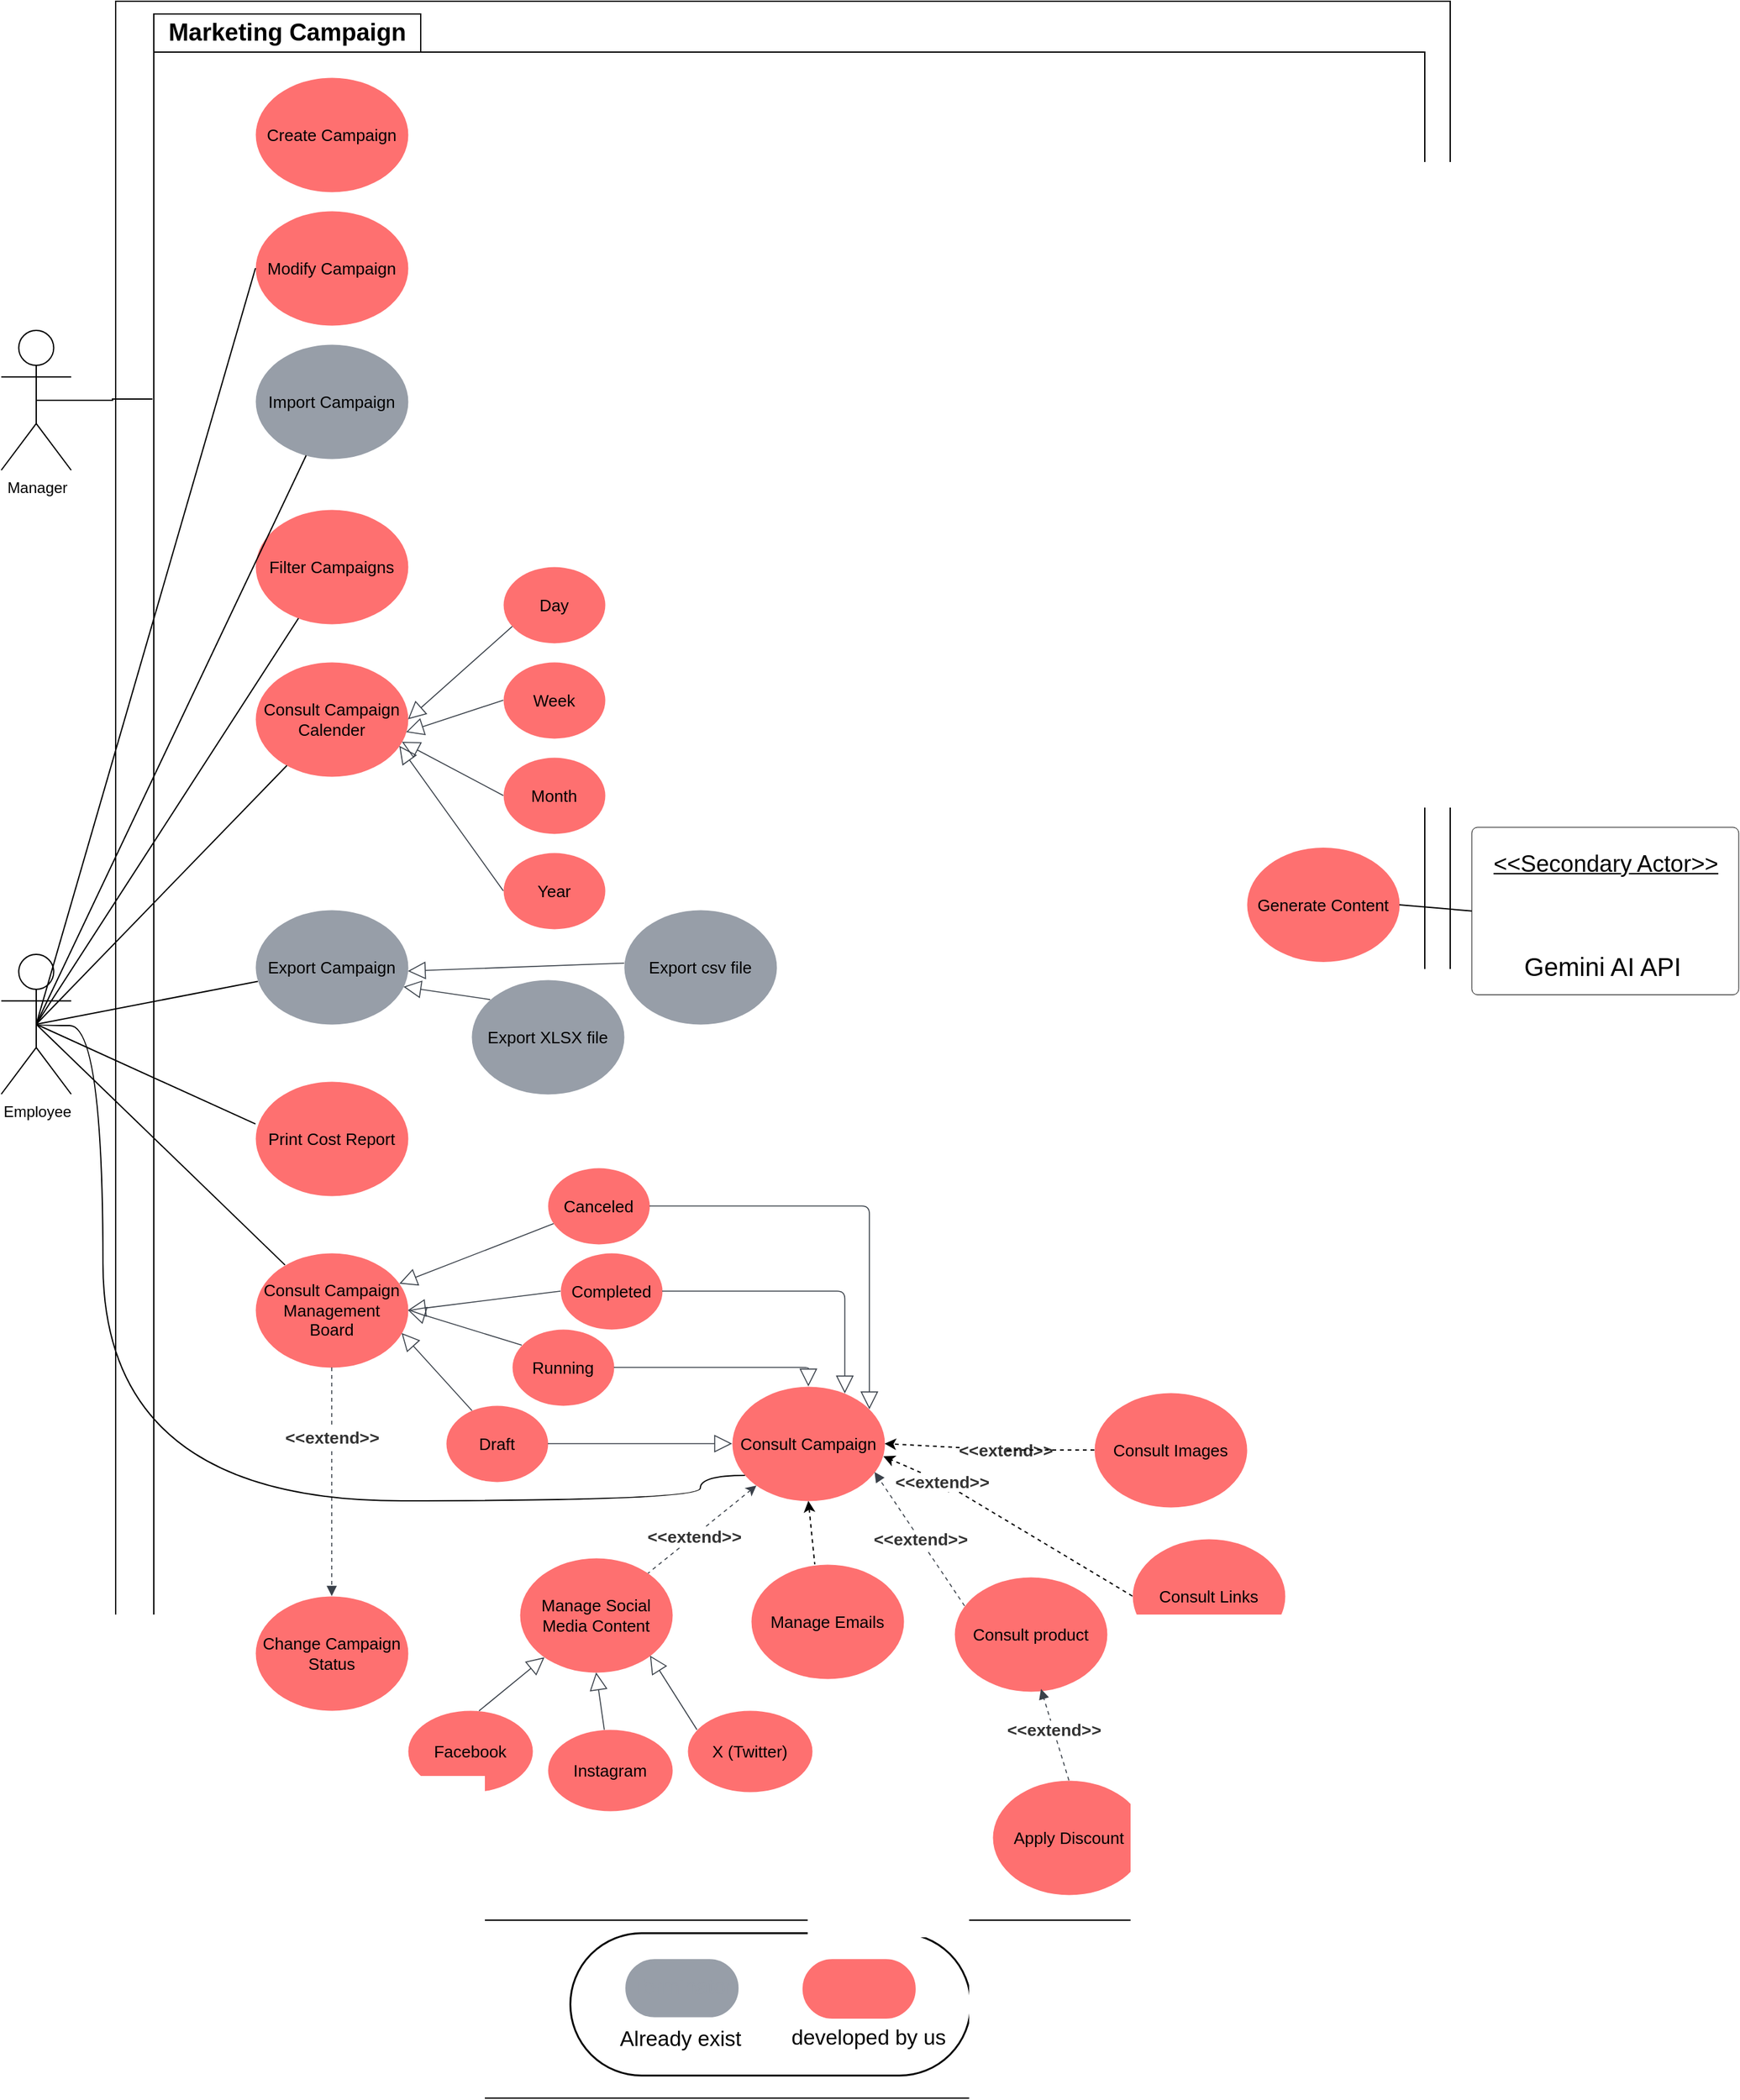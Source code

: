 <mxfile version="27.1.1">
  <diagram name="Page-1" id="mQ9aOLF9NYHXH7sUPv6H">
    <mxGraphModel dx="3432" dy="1318" grid="1" gridSize="10" guides="1" tooltips="1" connect="1" arrows="1" fold="1" page="1" pageScale="1" pageWidth="827" pageHeight="1169" math="0" shadow="0">
      <root>
        <mxCell id="0" />
        <mxCell id="1" parent="0" />
        <mxCell id="_5_J5Y2If2ce0FDsi1l5-146" value="" style="rounded=0;whiteSpace=wrap;html=1;" parent="1" vertex="1">
          <mxGeometry x="-420" y="110" width="1050" height="1650" as="geometry" />
        </mxCell>
        <mxCell id="_5_J5Y2If2ce0FDsi1l5-74" value="Marketing Campaign" style="shape=folder;fontStyle=1;tabWidth=210;tabHeight=30;tabPosition=left;html=1;boundedLbl=1;labelInHeader=1;container=0;collapsible=0;whiteSpace=wrap;fontSize=19;" parent="1" vertex="1">
          <mxGeometry x="-390" y="120" width="1000" height="1500" as="geometry" />
        </mxCell>
        <mxCell id="_5_J5Y2If2ce0FDsi1l5-20" value="Create Campaign" style="html=1;overflow=block;blockSpacing=1;whiteSpace=wrap;ellipse;fontSize=13;spacing=3.8;strokeOpacity=0;fillOpacity=100;rounded=1;absoluteArcSize=1;arcSize=9;fillColor=#fe7070;strokeWidth=1.5;lucidId=~xIeha3OeAVz;" parent="1" vertex="1">
          <mxGeometry x="-310" y="170" width="120" height="90" as="geometry" />
        </mxCell>
        <mxCell id="_5_J5Y2If2ce0FDsi1l5-21" value="Modify Campaign" style="html=1;overflow=block;blockSpacing=1;whiteSpace=wrap;ellipse;fontSize=13;spacing=3.8;strokeOpacity=0;fillOpacity=100;rounded=1;absoluteArcSize=1;arcSize=9;fillColor=#fe7070;strokeWidth=1.5;lucidId=1yIeQ48BPR4-;" parent="1" vertex="1">
          <mxGeometry x="-310" y="275" width="120" height="90" as="geometry" />
        </mxCell>
        <mxCell id="_5_J5Y2If2ce0FDsi1l5-22" value="Import Campaign" style="html=1;overflow=block;blockSpacing=1;whiteSpace=wrap;ellipse;fontSize=13;spacing=3.8;strokeOpacity=0;fillOpacity=100;rounded=1;absoluteArcSize=1;arcSize=9;fillColor=#979ea8;strokeWidth=1.5;lucidId=~yIeRCyaMfPm;" parent="1" vertex="1">
          <mxGeometry x="-310" y="380" width="120" height="90" as="geometry" />
        </mxCell>
        <mxCell id="_5_J5Y2If2ce0FDsi1l5-23" value="Filter Campaigns" style="html=1;overflow=block;blockSpacing=1;whiteSpace=wrap;ellipse;fontSize=13;spacing=3.8;strokeOpacity=0;fillOpacity=100;rounded=1;absoluteArcSize=1;arcSize=9;fillColor=#fe7070;strokeWidth=1.5;lucidId=bEIe1xgmMfHM;" parent="1" vertex="1">
          <mxGeometry x="-310" y="510" width="120" height="90" as="geometry" />
        </mxCell>
        <mxCell id="_5_J5Y2If2ce0FDsi1l5-24" value="Consult Campaign Calender" style="html=1;overflow=block;blockSpacing=1;whiteSpace=wrap;ellipse;fontSize=13;spacing=3.8;strokeOpacity=0;fillOpacity=100;rounded=1;absoluteArcSize=1;arcSize=9;fillColor=#fe7070;strokeWidth=1.5;lucidId=URIeayqkK2Ya;" parent="1" vertex="1">
          <mxGeometry x="-310" y="630" width="120" height="90" as="geometry" />
        </mxCell>
        <mxCell id="_5_J5Y2If2ce0FDsi1l5-25" value="Day" style="html=1;overflow=block;blockSpacing=1;whiteSpace=wrap;ellipse;fontSize=13;spacing=3.8;strokeOpacity=0;fillOpacity=100;rounded=1;absoluteArcSize=1;arcSize=9;fillColor=#fe7070;strokeWidth=1.5;lucidId=hSIeGXaizuwG;" parent="1" vertex="1">
          <mxGeometry x="-115" y="555" width="80" height="60" as="geometry" />
        </mxCell>
        <mxCell id="_5_J5Y2If2ce0FDsi1l5-26" value="" style="html=1;jettySize=18;whiteSpace=wrap;fontSize=13;strokeColor=#3a414a;strokeOpacity=100;strokeWidth=0.8;rounded=0;startArrow=none;endArrow=block;endFill=0;endSize=12;exitX=0.088;exitY=0.783;exitPerimeter=0;entryX=1;entryY=0.5;entryPerimeter=0;lucidId=pUIeytUv-r64;" parent="1" source="_5_J5Y2If2ce0FDsi1l5-25" target="_5_J5Y2If2ce0FDsi1l5-24" edge="1">
          <mxGeometry width="100" height="100" relative="1" as="geometry">
            <Array as="points" />
          </mxGeometry>
        </mxCell>
        <mxCell id="_5_J5Y2If2ce0FDsi1l5-27" value="" style="html=1;jettySize=18;whiteSpace=wrap;fontSize=13;strokeColor=#3a414a;strokeOpacity=100;strokeWidth=0.8;rounded=0;startArrow=none;endArrow=block;endFill=0;endSize=12;exitX=0;exitY=0.5;exitPerimeter=0;entryX=0.987;entryY=0.613;entryPerimeter=0;lucidId=KUIev8AdvZol;" parent="1" source="_5_J5Y2If2ce0FDsi1l5-35" target="_5_J5Y2If2ce0FDsi1l5-24" edge="1">
          <mxGeometry width="100" height="100" relative="1" as="geometry">
            <Array as="points" />
          </mxGeometry>
        </mxCell>
        <mxCell id="_5_J5Y2If2ce0FDsi1l5-28" value="" style="html=1;jettySize=18;whiteSpace=wrap;fontSize=13;strokeColor=#3a414a;strokeOpacity=100;strokeWidth=0.8;rounded=0;startArrow=none;endArrow=block;endFill=0;endSize=12;exitX=0;exitY=0.5;exitPerimeter=0;entryX=0.943;entryY=0.732;entryPerimeter=0;lucidId=~UIeBte6dq6A;" parent="1" source="_5_J5Y2If2ce0FDsi1l5-37" target="_5_J5Y2If2ce0FDsi1l5-24" edge="1">
          <mxGeometry width="100" height="100" relative="1" as="geometry">
            <Array as="points" />
          </mxGeometry>
        </mxCell>
        <mxCell id="_5_J5Y2If2ce0FDsi1l5-29" value="Export Campaign" style="html=1;overflow=block;blockSpacing=1;whiteSpace=wrap;ellipse;fontSize=13;spacing=3.8;strokeOpacity=0;fillOpacity=100;rounded=1;absoluteArcSize=1;arcSize=9;fillColor=#979ea8;strokeWidth=1.5;lucidId=1VIeGqV82j3G;" parent="1" vertex="1">
          <mxGeometry x="-310" y="825" width="120" height="90" as="geometry" />
        </mxCell>
        <mxCell id="_5_J5Y2If2ce0FDsi1l5-32" value="" style="html=1;jettySize=18;whiteSpace=wrap;fontSize=13;strokeColor=#3a414a;strokeOpacity=100;strokeWidth=0.8;rounded=0;startArrow=none;endArrow=block;endFill=0;endSize=12;exitX=0.001;exitY=0.465;exitPerimeter=0;entryX=0.999;entryY=0.535;entryPerimeter=0;lucidId=GYIe1NvaI2Ca;" parent="1" source="_5_J5Y2If2ce0FDsi1l5-30" target="_5_J5Y2If2ce0FDsi1l5-29" edge="1">
          <mxGeometry width="100" height="100" relative="1" as="geometry">
            <Array as="points" />
          </mxGeometry>
        </mxCell>
        <mxCell id="_5_J5Y2If2ce0FDsi1l5-33" value="" style="html=1;jettySize=18;whiteSpace=wrap;fontSize=13;strokeColor=#3a414a;strokeOpacity=100;strokeWidth=0.8;rounded=0;startArrow=none;endArrow=block;endFill=0;endSize=12;exitX=0.122;exitY=0.173;exitPerimeter=0;entryX=0.97;entryY=0.672;entryPerimeter=0;lucidId=KYIeURdQv7Vc;" parent="1" source="_5_J5Y2If2ce0FDsi1l5-31" target="_5_J5Y2If2ce0FDsi1l5-29" edge="1">
          <mxGeometry width="100" height="100" relative="1" as="geometry">
            <Array as="points" />
          </mxGeometry>
        </mxCell>
        <mxCell id="_5_J5Y2If2ce0FDsi1l5-34" value="Consult Campaign Management Board" style="html=1;overflow=block;blockSpacing=1;whiteSpace=wrap;ellipse;fontSize=13;spacing=3.8;strokeOpacity=0;fillOpacity=100;rounded=1;absoluteArcSize=1;arcSize=9;fillColor=#fe7070;strokeWidth=1.5;lucidId=D0IesZ.cylS6;" parent="1" vertex="1">
          <mxGeometry x="-310" y="1095" width="120" height="90" as="geometry" />
        </mxCell>
        <mxCell id="_5_J5Y2If2ce0FDsi1l5-35" value="Week" style="html=1;overflow=block;blockSpacing=1;whiteSpace=wrap;ellipse;fontSize=13;spacing=3.8;strokeOpacity=0;fillOpacity=100;rounded=1;absoluteArcSize=1;arcSize=9;fillColor=#fe7070;strokeWidth=1.5;lucidId=03Ie0xpv14W0;" parent="1" vertex="1">
          <mxGeometry x="-115" y="630" width="80" height="60" as="geometry" />
        </mxCell>
        <mxCell id="_5_J5Y2If2ce0FDsi1l5-36" value="Month" style="html=1;overflow=block;blockSpacing=1;whiteSpace=wrap;ellipse;fontSize=13;spacing=3.8;strokeOpacity=0;fillOpacity=100;rounded=1;absoluteArcSize=1;arcSize=9;fillColor=#fe7070;strokeWidth=1.5;lucidId=g4Ie2LoXiZa1;" parent="1" vertex="1">
          <mxGeometry x="-115" y="705" width="80" height="60" as="geometry" />
        </mxCell>
        <mxCell id="_5_J5Y2If2ce0FDsi1l5-37" value="Year" style="html=1;overflow=block;blockSpacing=1;whiteSpace=wrap;ellipse;fontSize=13;spacing=3.8;strokeOpacity=0;fillOpacity=100;rounded=1;absoluteArcSize=1;arcSize=9;fillColor=#fe7070;strokeWidth=1.5;lucidId=q4IekS3TNCx4;" parent="1" vertex="1">
          <mxGeometry x="-115" y="780" width="80" height="60" as="geometry" />
        </mxCell>
        <mxCell id="_5_J5Y2If2ce0FDsi1l5-38" value="" style="html=1;jettySize=18;whiteSpace=wrap;fontSize=13;strokeColor=#3a414a;strokeOpacity=100;strokeWidth=0.8;rounded=0;startArrow=none;endArrow=block;endFill=0;endSize=12;exitX=0;exitY=0.5;exitPerimeter=0;entryX=0.96;entryY=0.697;entryPerimeter=0;lucidId=C4IewfTGRhPR;" parent="1" source="_5_J5Y2If2ce0FDsi1l5-36" target="_5_J5Y2If2ce0FDsi1l5-24" edge="1">
          <mxGeometry width="100" height="100" relative="1" as="geometry">
            <Array as="points" />
          </mxGeometry>
        </mxCell>
        <mxCell id="_5_J5Y2If2ce0FDsi1l5-39" value="Completed" style="html=1;overflow=block;blockSpacing=1;whiteSpace=wrap;ellipse;fontSize=13;spacing=3.8;strokeOpacity=0;fillOpacity=100;rounded=1;absoluteArcSize=1;arcSize=9;fillColor=#fe7070;strokeWidth=1.5;lucidId=i6IeLHqmWgWb;" parent="1" vertex="1">
          <mxGeometry x="-70" y="1095" width="80" height="60" as="geometry" />
        </mxCell>
        <mxCell id="_5_J5Y2If2ce0FDsi1l5-40" value="Draft" style="html=1;overflow=block;blockSpacing=1;whiteSpace=wrap;ellipse;fontSize=13;spacing=3.8;strokeOpacity=0;fillOpacity=100;rounded=1;absoluteArcSize=1;arcSize=9;fillColor=#fe7070;strokeWidth=1.5;lucidId=k6IeYHDHbwAl;" parent="1" vertex="1">
          <mxGeometry x="-160" y="1215" width="80" height="60" as="geometry" />
        </mxCell>
        <mxCell id="_5_J5Y2If2ce0FDsi1l5-41" value="Running" style="html=1;overflow=block;blockSpacing=1;whiteSpace=wrap;ellipse;fontSize=13;spacing=3.8;strokeOpacity=0;fillOpacity=100;rounded=1;absoluteArcSize=1;arcSize=9;fillColor=#fe7070;strokeWidth=1.5;lucidId=n6IeUA2wQmh8;" parent="1" vertex="1">
          <mxGeometry x="-108" y="1155" width="80" height="60" as="geometry" />
        </mxCell>
        <mxCell id="_5_J5Y2If2ce0FDsi1l5-42" value="Canceled" style="html=1;overflow=block;blockSpacing=1;whiteSpace=wrap;ellipse;fontSize=13;spacing=3.8;strokeOpacity=0;fillOpacity=100;rounded=1;absoluteArcSize=1;arcSize=9;fillColor=#fe7070;strokeWidth=1.5;lucidId=q6IeCGRwEK5n;" parent="1" vertex="1">
          <mxGeometry x="-80" y="1028" width="80" height="60" as="geometry" />
        </mxCell>
        <mxCell id="_5_J5Y2If2ce0FDsi1l5-43" value="" style="html=1;jettySize=18;whiteSpace=wrap;fontSize=13;strokeColor=#3a414a;strokeOpacity=100;strokeWidth=0.8;rounded=0;startArrow=none;endArrow=block;endFill=0;endSize=12;exitX=0.057;exitY=0.732;exitPerimeter=0;entryX=0.943;entryY=0.268;entryPerimeter=0;lucidId=kfJeItDdkmNJ;" parent="1" source="_5_J5Y2If2ce0FDsi1l5-42" target="_5_J5Y2If2ce0FDsi1l5-34" edge="1">
          <mxGeometry width="100" height="100" relative="1" as="geometry">
            <Array as="points" />
          </mxGeometry>
        </mxCell>
        <mxCell id="_5_J5Y2If2ce0FDsi1l5-44" value="" style="html=1;jettySize=18;whiteSpace=wrap;fontSize=13;strokeColor=#3a414a;strokeOpacity=100;strokeWidth=0.8;rounded=0;startArrow=none;endArrow=block;endFill=0;endSize=12;exitX=0;exitY=0.5;exitPerimeter=0;entryX=1;entryY=0.5;entryPerimeter=0;lucidId=ofJeMnc-Ya4C;" parent="1" source="_5_J5Y2If2ce0FDsi1l5-39" target="_5_J5Y2If2ce0FDsi1l5-34" edge="1">
          <mxGeometry width="100" height="100" relative="1" as="geometry">
            <Array as="points" />
          </mxGeometry>
        </mxCell>
        <mxCell id="_5_J5Y2If2ce0FDsi1l5-45" value="" style="html=1;jettySize=18;whiteSpace=wrap;fontSize=13;strokeColor=#3a414a;strokeOpacity=100;strokeWidth=0.8;rounded=0;startArrow=none;endArrow=block;endFill=0;endSize=12;exitX=0.094;exitY=0.209;exitPerimeter=0;entryX=1;entryY=0.5;entryPerimeter=0;lucidId=zfJeMt6LVzBG;" parent="1" source="_5_J5Y2If2ce0FDsi1l5-41" target="_5_J5Y2If2ce0FDsi1l5-34" edge="1">
          <mxGeometry width="100" height="100" relative="1" as="geometry">
            <Array as="points" />
          </mxGeometry>
        </mxCell>
        <mxCell id="_5_J5Y2If2ce0FDsi1l5-46" value="" style="html=1;jettySize=18;whiteSpace=wrap;fontSize=13;strokeColor=#3a414a;strokeOpacity=100;strokeWidth=0.8;rounded=0;startArrow=none;endArrow=block;endFill=0;endSize=12;exitX=0.254;exitY=0.066;exitPerimeter=0;entryX=0.958;entryY=0.7;entryPerimeter=0;lucidId=HfJeP5plZK8B;" parent="1" source="_5_J5Y2If2ce0FDsi1l5-40" target="_5_J5Y2If2ce0FDsi1l5-34" edge="1">
          <mxGeometry width="100" height="100" relative="1" as="geometry">
            <Array as="points" />
          </mxGeometry>
        </mxCell>
        <mxCell id="_5_J5Y2If2ce0FDsi1l5-47" value="Consult Campaign " style="html=1;overflow=block;blockSpacing=1;whiteSpace=wrap;ellipse;fontSize=13;spacing=3.8;strokeOpacity=0;fillOpacity=100;rounded=1;absoluteArcSize=1;arcSize=9;fillColor=#fe7070;strokeWidth=1.5;lucidId=7gJeOixB9azo;" parent="1" vertex="1">
          <mxGeometry x="65" y="1200" width="120" height="90" as="geometry" />
        </mxCell>
        <mxCell id="_5_J5Y2If2ce0FDsi1l5-48" value="" style="html=1;jettySize=18;whiteSpace=wrap;fontSize=13;strokeColor=#3a414a;strokeOpacity=100;strokeWidth=0.8;rounded=1;arcSize=12;edgeStyle=orthogonalEdgeStyle;startArrow=none;endArrow=block;endFill=0;endSize=12;exitX=1;exitY=0.5;exitPerimeter=0;entryX=0.9;entryY=0.2;entryPerimeter=0;lucidId=2hJeMSdbg8uV;" parent="1" source="_5_J5Y2If2ce0FDsi1l5-42" target="_5_J5Y2If2ce0FDsi1l5-47" edge="1">
          <mxGeometry width="100" height="100" relative="1" as="geometry">
            <Array as="points" />
          </mxGeometry>
        </mxCell>
        <mxCell id="_5_J5Y2If2ce0FDsi1l5-49" value="" style="html=1;jettySize=18;whiteSpace=wrap;fontSize=13;strokeColor=#3a414a;strokeOpacity=100;strokeWidth=0.8;rounded=1;arcSize=12;edgeStyle=orthogonalEdgeStyle;startArrow=none;endArrow=block;endFill=0;endSize=12;exitX=1;exitY=0.5;exitPerimeter=0;entryX=0.739;entryY=0.061;entryPerimeter=0;lucidId=DiJeeakiqyTk;" parent="1" source="_5_J5Y2If2ce0FDsi1l5-39" target="_5_J5Y2If2ce0FDsi1l5-47" edge="1">
          <mxGeometry width="100" height="100" relative="1" as="geometry">
            <Array as="points" />
          </mxGeometry>
        </mxCell>
        <mxCell id="_5_J5Y2If2ce0FDsi1l5-50" value="" style="html=1;jettySize=18;whiteSpace=wrap;fontSize=13;strokeColor=#3a414a;strokeOpacity=100;strokeWidth=0.8;rounded=1;arcSize=12;edgeStyle=orthogonalEdgeStyle;startArrow=none;endArrow=block;endFill=0;endSize=12;exitX=1;exitY=0.5;exitPerimeter=0;entryX=0.5;entryY=0;entryPerimeter=0;lucidId=IiJeRkl5QKTp;" parent="1" source="_5_J5Y2If2ce0FDsi1l5-41" target="_5_J5Y2If2ce0FDsi1l5-47" edge="1">
          <mxGeometry width="100" height="100" relative="1" as="geometry">
            <Array as="points">
              <mxPoint x="125" y="1185" />
            </Array>
          </mxGeometry>
        </mxCell>
        <mxCell id="_5_J5Y2If2ce0FDsi1l5-51" value="" style="html=1;jettySize=18;whiteSpace=wrap;fontSize=13;strokeColor=#3a414a;strokeOpacity=100;strokeWidth=0.8;rounded=1;arcSize=12;edgeStyle=orthogonalEdgeStyle;startArrow=none;endArrow=block;endFill=0;endSize=12;exitX=1;exitY=0.5;exitPerimeter=0;entryX=0;entryY=0.5;entryPerimeter=0;lucidId=YiJeCIjxtv8x;" parent="1" source="_5_J5Y2If2ce0FDsi1l5-40" target="_5_J5Y2If2ce0FDsi1l5-47" edge="1">
          <mxGeometry width="100" height="100" relative="1" as="geometry">
            <Array as="points" />
          </mxGeometry>
        </mxCell>
        <mxCell id="_5_J5Y2If2ce0FDsi1l5-52" value="Change Campaign Status" style="html=1;overflow=block;blockSpacing=1;whiteSpace=wrap;ellipse;fontSize=13;spacing=3.8;strokeOpacity=0;fillOpacity=100;rounded=1;absoluteArcSize=1;arcSize=9;fillColor=#fe7070;strokeWidth=1.5;lucidId=5jJeXhSy7r-r;" parent="1" vertex="1">
          <mxGeometry x="-310" y="1365" width="120" height="90" as="geometry" />
        </mxCell>
        <mxCell id="_5_J5Y2If2ce0FDsi1l5-53" value="Manage Social Media Content" style="html=1;overflow=block;blockSpacing=1;whiteSpace=wrap;ellipse;fontSize=13;spacing=3.8;strokeOpacity=0;fillOpacity=100;rounded=1;absoluteArcSize=1;arcSize=9;fillColor=#fe7070;strokeWidth=1.5;lucidId=gkJeoi38itBc;" parent="1" vertex="1">
          <mxGeometry x="-102" y="1335" width="120" height="90" as="geometry" />
        </mxCell>
        <mxCell id="_5_J5Y2If2ce0FDsi1l5-54" value="" style="html=1;jettySize=18;whiteSpace=wrap;fontSize=13;strokeColor=#3a414a;strokeOpacity=100;dashed=1;fixDash=1;strokeWidth=0.8;rounded=1;arcSize=12;edgeStyle=orthogonalEdgeStyle;startArrow=none;endArrow=block;endFill=1;exitX=0.5;exitY=1;exitPerimeter=0;entryX=0.5;entryY=0;entryPerimeter=0;lucidId=OGXeH~bLONrS;" parent="1" source="_5_J5Y2If2ce0FDsi1l5-34" target="_5_J5Y2If2ce0FDsi1l5-52" edge="1">
          <mxGeometry width="100" height="100" relative="1" as="geometry">
            <Array as="points" />
          </mxGeometry>
        </mxCell>
        <mxCell id="_5_J5Y2If2ce0FDsi1l5-55" value="&amp;lt;&amp;lt;extend&amp;gt;&amp;gt;" style="text;html=1;resizable=0;labelBackgroundColor=default;align=center;verticalAlign=middle;fontStyle=1;fontColor=#333333;fontSize=13.3;" parent="_5_J5Y2If2ce0FDsi1l5-54" vertex="1">
          <mxGeometry x="-0.387" relative="1" as="geometry" />
        </mxCell>
        <mxCell id="_5_J5Y2If2ce0FDsi1l5-56" value="" style="html=1;jettySize=18;whiteSpace=wrap;fontSize=13;strokeColor=#3a414a;strokeOpacity=100;dashed=1;fixDash=1;strokeWidth=0.8;rounded=0;startArrow=classic;endArrow=none;endFill=1;exitX=0.16;exitY=0.866;exitPerimeter=0;entryX=0.84;entryY=0.134;entryPerimeter=0;lucidId=2IXeyM-Dm51b;startFill=1;" parent="1" source="_5_J5Y2If2ce0FDsi1l5-47" target="_5_J5Y2If2ce0FDsi1l5-53" edge="1">
          <mxGeometry width="100" height="100" relative="1" as="geometry">
            <Array as="points" />
          </mxGeometry>
        </mxCell>
        <mxCell id="_5_J5Y2If2ce0FDsi1l5-57" value="&amp;lt;&amp;lt;extend&amp;gt;&amp;gt;" style="text;html=1;resizable=0;labelBackgroundColor=default;align=center;verticalAlign=middle;fontStyle=1;fontColor=#333333;fontSize=13.3;" parent="_5_J5Y2If2ce0FDsi1l5-56" vertex="1">
          <mxGeometry x="0.151" relative="1" as="geometry" />
        </mxCell>
        <mxCell id="_5_J5Y2If2ce0FDsi1l5-63" value="" style="html=1;jettySize=18;whiteSpace=wrap;fontSize=13;strokeColor=#3a414a;strokeOpacity=100;strokeWidth=0.8;rounded=0;startArrow=none;endArrow=block;endFill=0;endSize=12;exitX=0.57;exitY=0.005;exitPerimeter=0;lucidId=EKXeJxy7TWS8;" parent="1" source="_5_J5Y2If2ce0FDsi1l5-59" target="_5_J5Y2If2ce0FDsi1l5-53" edge="1">
          <mxGeometry width="100" height="100" relative="1" as="geometry">
            <Array as="points" />
          </mxGeometry>
        </mxCell>
        <mxCell id="_5_J5Y2If2ce0FDsi1l5-64" value="" style="html=1;jettySize=18;whiteSpace=wrap;fontSize=13;strokeColor=#3a414a;strokeOpacity=100;strokeWidth=0.8;rounded=0;startArrow=none;endArrow=block;endFill=0;endSize=12;entryX=0.5;entryY=1;lucidId=QKXep6PJ_4Cc;entryDx=0;entryDy=0;" parent="1" source="_5_J5Y2If2ce0FDsi1l5-60" target="_5_J5Y2If2ce0FDsi1l5-53" edge="1">
          <mxGeometry width="100" height="100" relative="1" as="geometry">
            <Array as="points" />
          </mxGeometry>
        </mxCell>
        <mxCell id="_5_J5Y2If2ce0FDsi1l5-65" value="" style="html=1;jettySize=18;whiteSpace=wrap;fontSize=13;strokeColor=#3a414a;strokeOpacity=100;strokeWidth=0.8;rounded=0;startArrow=none;endArrow=block;endFill=0;endSize=12;exitX=0.075;exitY=0.236;exitPerimeter=0;entryX=1;entryY=1;lucidId=ZKXeBE5Ak2jA;entryDx=0;entryDy=0;" parent="1" source="_5_J5Y2If2ce0FDsi1l5-61" target="_5_J5Y2If2ce0FDsi1l5-53" edge="1">
          <mxGeometry width="100" height="100" relative="1" as="geometry">
            <Array as="points" />
          </mxGeometry>
        </mxCell>
        <mxCell id="_5_J5Y2If2ce0FDsi1l5-67" value="" style="html=1;jettySize=18;whiteSpace=wrap;fontSize=13;strokeColor=#3a414a;strokeOpacity=100;dashed=1;fixDash=1;strokeWidth=0.8;rounded=0;startArrow=none;endArrow=block;endFill=1;exitX=0.066;exitY=0.252;exitPerimeter=0;entryX=0.934;entryY=0.748;entryPerimeter=0;lucidId=A0Xeq-nAGMTt;" parent="1" source="_5_J5Y2If2ce0FDsi1l5-66" target="_5_J5Y2If2ce0FDsi1l5-47" edge="1">
          <mxGeometry width="100" height="100" relative="1" as="geometry">
            <Array as="points" />
          </mxGeometry>
        </mxCell>
        <mxCell id="_5_J5Y2If2ce0FDsi1l5-68" value="&amp;lt;&amp;lt;extend&amp;gt;&amp;gt;" style="text;html=1;resizable=0;labelBackgroundColor=default;align=center;verticalAlign=middle;fontStyle=1;fontColor=#333333;fontSize=13.3;" parent="_5_J5Y2If2ce0FDsi1l5-67" vertex="1">
          <mxGeometry relative="1" as="geometry" />
        </mxCell>
        <mxCell id="_5_J5Y2If2ce0FDsi1l5-76" value="Manager" style="shape=umlActor;verticalLabelPosition=bottom;verticalAlign=top;html=1;outlineConnect=0;" parent="1" vertex="1">
          <mxGeometry x="-510" y="369" width="55" height="110" as="geometry" />
        </mxCell>
        <mxCell id="_5_J5Y2If2ce0FDsi1l5-84" style="rounded=0;orthogonalLoop=1;jettySize=auto;html=1;exitX=0.5;exitY=1;exitDx=0;exitDy=0;entryX=0.417;entryY=0;entryDx=0;entryDy=0;entryPerimeter=0;dashed=1;startArrow=classic;startFill=1;endArrow=none;" parent="1" source="_5_J5Y2If2ce0FDsi1l5-47" target="_5_J5Y2If2ce0FDsi1l5-80" edge="1">
          <mxGeometry relative="1" as="geometry" />
        </mxCell>
        <mxCell id="_5_J5Y2If2ce0FDsi1l5-87" style="rounded=0;orthogonalLoop=1;jettySize=auto;html=1;exitX=0;exitY=0.5;exitDx=0;exitDy=0;entryX=1;entryY=0.5;entryDx=0;entryDy=0;dashed=1;" parent="1" source="_5_J5Y2If2ce0FDsi1l5-94" target="_5_J5Y2If2ce0FDsi1l5-47" edge="1">
          <mxGeometry relative="1" as="geometry" />
        </mxCell>
        <mxCell id="_5_J5Y2If2ce0FDsi1l5-88" style="edgeStyle=orthogonalEdgeStyle;rounded=0;orthogonalLoop=1;jettySize=auto;html=1;exitX=0;exitY=0.5;exitDx=0;exitDy=0;entryX=0.992;entryY=0.611;entryDx=0;entryDy=0;entryPerimeter=0;dashed=1;" parent="1" source="_5_J5Y2If2ce0FDsi1l5-95" target="_5_J5Y2If2ce0FDsi1l5-47" edge="1">
          <mxGeometry relative="1" as="geometry" />
        </mxCell>
        <mxCell id="_5_J5Y2If2ce0FDsi1l5-97" value="" style="edgeStyle=orthogonalEdgeStyle;rounded=0;orthogonalLoop=1;jettySize=auto;html=1;exitX=0;exitY=0.5;exitDx=0;exitDy=0;entryX=0.992;entryY=0.611;entryDx=0;entryDy=0;entryPerimeter=0;dashed=1;" parent="1" source="_5_J5Y2If2ce0FDsi1l5-85" target="_5_J5Y2If2ce0FDsi1l5-95" edge="1">
          <mxGeometry relative="1" as="geometry">
            <mxPoint x="290" y="1255" as="sourcePoint" />
            <mxPoint x="184" y="1255" as="targetPoint" />
          </mxGeometry>
        </mxCell>
        <mxCell id="_5_J5Y2If2ce0FDsi1l5-95" value="&amp;lt;&amp;lt;extend&amp;gt;&amp;gt;" style="text;html=1;resizable=0;labelBackgroundColor=default;align=center;verticalAlign=middle;fontStyle=1;fontColor=#333333;fontSize=13.3;" parent="1" vertex="1">
          <mxGeometry x="229.997" y="1274.995" as="geometry" />
        </mxCell>
        <mxCell id="_5_J5Y2If2ce0FDsi1l5-109" style="rounded=0;orthogonalLoop=1;jettySize=auto;html=1;exitX=0.5;exitY=0.5;exitDx=0;exitDy=0;exitPerimeter=0;endArrow=none;startFill=0;" parent="1" source="_5_J5Y2If2ce0FDsi1l5-108" target="_5_J5Y2If2ce0FDsi1l5-23" edge="1">
          <mxGeometry relative="1" as="geometry" />
        </mxCell>
        <mxCell id="_5_J5Y2If2ce0FDsi1l5-142" style="rounded=0;orthogonalLoop=1;jettySize=auto;html=1;exitX=0.5;exitY=0.5;exitDx=0;exitDy=0;exitPerimeter=0;endArrow=none;startFill=0;" parent="1" source="_5_J5Y2If2ce0FDsi1l5-108" target="_5_J5Y2If2ce0FDsi1l5-24" edge="1">
          <mxGeometry relative="1" as="geometry" />
        </mxCell>
        <mxCell id="_5_J5Y2If2ce0FDsi1l5-108" value="Employee" style="shape=umlActor;verticalLabelPosition=bottom;verticalAlign=top;html=1;outlineConnect=0;" parent="1" vertex="1">
          <mxGeometry x="-510" y="860" width="55" height="110" as="geometry" />
        </mxCell>
        <mxCell id="_5_J5Y2If2ce0FDsi1l5-135" style="rounded=0;orthogonalLoop=1;jettySize=auto;html=1;exitX=0.5;exitY=0.5;exitDx=0;exitDy=0;exitPerimeter=0;endArrow=none;startFill=0;" parent="1" source="_5_J5Y2If2ce0FDsi1l5-108" target="_5_J5Y2If2ce0FDsi1l5-22" edge="1">
          <mxGeometry relative="1" as="geometry">
            <mxPoint x="-472" y="470" as="sourcePoint" />
            <mxPoint x="-296" y="523" as="targetPoint" />
          </mxGeometry>
        </mxCell>
        <mxCell id="_5_J5Y2If2ce0FDsi1l5-137" style="rounded=0;orthogonalLoop=1;jettySize=auto;html=1;exitX=0.5;exitY=0.5;exitDx=0;exitDy=0;exitPerimeter=0;endArrow=none;startFill=0;" parent="1" source="_5_J5Y2If2ce0FDsi1l5-108" target="_5_J5Y2If2ce0FDsi1l5-29" edge="1">
          <mxGeometry relative="1" as="geometry">
            <mxPoint x="-462" y="505" as="sourcePoint" />
            <mxPoint x="-287" y="460" as="targetPoint" />
          </mxGeometry>
        </mxCell>
        <mxCell id="_5_J5Y2If2ce0FDsi1l5-138" style="rounded=0;orthogonalLoop=1;jettySize=auto;html=1;endArrow=none;startFill=0;entryX=0;entryY=0.372;entryDx=0;entryDy=0;entryPerimeter=0;exitX=0.5;exitY=0.5;exitDx=0;exitDy=0;exitPerimeter=0;" parent="1" source="_5_J5Y2If2ce0FDsi1l5-108" target="_5_J5Y2If2ce0FDsi1l5-105" edge="1">
          <mxGeometry relative="1" as="geometry">
            <mxPoint x="-480" y="500" as="sourcePoint" />
            <mxPoint x="-277" y="470" as="targetPoint" />
          </mxGeometry>
        </mxCell>
        <mxCell id="_5_J5Y2If2ce0FDsi1l5-139" style="rounded=0;orthogonalLoop=1;jettySize=auto;html=1;exitX=0.5;exitY=0.5;exitDx=0;exitDy=0;exitPerimeter=0;endArrow=none;startFill=0;" parent="1" source="_5_J5Y2If2ce0FDsi1l5-108" target="_5_J5Y2If2ce0FDsi1l5-34" edge="1">
          <mxGeometry relative="1" as="geometry">
            <mxPoint x="-442" y="525" as="sourcePoint" />
            <mxPoint x="-267" y="480" as="targetPoint" />
          </mxGeometry>
        </mxCell>
        <mxCell id="_5_J5Y2If2ce0FDsi1l5-143" style="rounded=0;orthogonalLoop=1;jettySize=auto;html=1;exitX=0.5;exitY=0.5;exitDx=0;exitDy=0;exitPerimeter=0;endArrow=none;startFill=0;edgeStyle=orthogonalEdgeStyle;curved=1;" parent="1" source="_5_J5Y2If2ce0FDsi1l5-108" target="_5_J5Y2If2ce0FDsi1l5-47" edge="1">
          <mxGeometry relative="1" as="geometry">
            <mxPoint x="-465.17" y="915" as="sourcePoint" />
            <mxPoint x="70" y="1270" as="targetPoint" />
            <Array as="points">
              <mxPoint x="-430" y="916" />
              <mxPoint x="-430" y="1290" />
              <mxPoint x="40" y="1290" />
              <mxPoint x="40" y="1270" />
            </Array>
          </mxGeometry>
        </mxCell>
        <mxCell id="_5_J5Y2If2ce0FDsi1l5-145" style="edgeStyle=orthogonalEdgeStyle;rounded=0;orthogonalLoop=1;jettySize=auto;html=1;exitX=0.5;exitY=0.5;exitDx=0;exitDy=0;exitPerimeter=0;entryX=-0.001;entryY=0.202;entryDx=0;entryDy=0;entryPerimeter=0;endArrow=none;startFill=0;" parent="1" source="_5_J5Y2If2ce0FDsi1l5-76" target="_5_J5Y2If2ce0FDsi1l5-74" edge="1">
          <mxGeometry relative="1" as="geometry" />
        </mxCell>
        <mxCell id="_5_J5Y2If2ce0FDsi1l5-75" value="" style="html=1;strokeColor=none;resizeWidth=1;resizeHeight=1;fillColor=none;part=1;connectable=0;allowArrows=0;deletable=0;whiteSpace=wrap;" parent="1" vertex="1">
          <mxGeometry x="-390" y="150" width="1000" height="1162" as="geometry">
            <mxPoint y="30" as="offset" />
          </mxGeometry>
        </mxCell>
        <mxCell id="_5_J5Y2If2ce0FDsi1l5-59" value="Facebook" style="html=1;overflow=block;blockSpacing=1;whiteSpace=wrap;ellipse;fontSize=13;spacing=3.8;strokeOpacity=0;fillOpacity=100;rounded=1;absoluteArcSize=1;arcSize=9;fillColor=#fe7070;strokeWidth=1.5;lucidId=8JXeW5d-ejtA;" parent="1" vertex="1">
          <mxGeometry x="-190" y="1455" width="98" height="64" as="geometry" />
        </mxCell>
        <mxCell id="_5_J5Y2If2ce0FDsi1l5-60" value="Instagram" style="html=1;overflow=block;blockSpacing=1;whiteSpace=wrap;ellipse;fontSize=13;spacing=3.8;strokeOpacity=0;fillOpacity=100;rounded=1;absoluteArcSize=1;arcSize=9;fillColor=#fe7070;strokeWidth=1.5;lucidId=8JXeqypOJg3c;" parent="1" vertex="1">
          <mxGeometry x="-80" y="1470" width="98" height="64" as="geometry" />
        </mxCell>
        <mxCell id="_5_J5Y2If2ce0FDsi1l5-61" value="X (Twitter)" style="html=1;overflow=block;blockSpacing=1;whiteSpace=wrap;ellipse;fontSize=13;spacing=3.8;strokeOpacity=0;fillOpacity=100;rounded=1;absoluteArcSize=1;arcSize=9;fillColor=#fe7070;strokeWidth=1.5;lucidId=kKXe.rxRQ94f;" parent="1" vertex="1">
          <mxGeometry x="30" y="1455" width="98" height="64" as="geometry" />
        </mxCell>
        <mxCell id="_5_J5Y2If2ce0FDsi1l5-80" value="Manage Emails" style="html=1;overflow=block;blockSpacing=1;whiteSpace=wrap;ellipse;fontSize=13;spacing=3.8;strokeOpacity=0;fillOpacity=100;rounded=1;absoluteArcSize=1;arcSize=9;fillColor=#fe7070;strokeWidth=1.5;lucidId=gkJeoi38itBc;" parent="1" vertex="1">
          <mxGeometry x="80" y="1340" width="120" height="90" as="geometry" />
        </mxCell>
        <mxCell id="_5_J5Y2If2ce0FDsi1l5-66" value="Consult product" style="html=1;overflow=block;blockSpacing=1;whiteSpace=wrap;ellipse;fontSize=13;spacing=3.8;strokeOpacity=0;fillOpacity=100;rounded=1;absoluteArcSize=1;arcSize=9;fillColor=#fe7070;strokeWidth=1.5;lucidId=RZXeths-1Erw;" parent="1" vertex="1">
          <mxGeometry x="240" y="1350" width="120" height="90" as="geometry" />
        </mxCell>
        <mxCell id="_5_J5Y2If2ce0FDsi1l5-69" value="Apply Discount" style="html=1;overflow=block;blockSpacing=1;whiteSpace=wrap;ellipse;fontSize=13;spacing=3.8;strokeOpacity=0;fillOpacity=100;rounded=1;absoluteArcSize=1;arcSize=9;fillColor=#fe7070;strokeWidth=1.5;lucidId=Y0XeASHuEk6s;" parent="1" vertex="1">
          <mxGeometry x="270" y="1510" width="120" height="90" as="geometry" />
        </mxCell>
        <mxCell id="_5_J5Y2If2ce0FDsi1l5-70" value="" style="html=1;jettySize=18;whiteSpace=wrap;fontSize=13;strokeColor=#3a414a;strokeOpacity=100;dashed=1;fixDash=1;strokeWidth=0.8;rounded=0;startArrow=none;endArrow=block;endFill=1;exitX=0.5;exitY=0;exitPerimeter=0;entryX=0.567;entryY=0.978;entryPerimeter=0;lucidId=z1Xe6j_ofP56;entryDx=0;entryDy=0;" parent="1" source="_5_J5Y2If2ce0FDsi1l5-69" target="_5_J5Y2If2ce0FDsi1l5-66" edge="1">
          <mxGeometry width="100" height="100" relative="1" as="geometry">
            <Array as="points" />
          </mxGeometry>
        </mxCell>
        <mxCell id="_5_J5Y2If2ce0FDsi1l5-71" value="&amp;lt;&amp;lt;extend&amp;gt;&amp;gt;" style="text;html=1;resizable=0;labelBackgroundColor=default;align=center;verticalAlign=middle;fontStyle=1;fontColor=#333333;fontSize=13.3;" parent="_5_J5Y2If2ce0FDsi1l5-70" vertex="1">
          <mxGeometry x="0.11" relative="1" as="geometry" />
        </mxCell>
        <mxCell id="_5_J5Y2If2ce0FDsi1l5-85" value="Consult Links" style="html=1;overflow=block;blockSpacing=1;whiteSpace=wrap;ellipse;fontSize=13;spacing=3.8;strokeOpacity=0;fillOpacity=100;rounded=1;absoluteArcSize=1;arcSize=9;fillColor=#fe7070;strokeWidth=1.5;lucidId=RZXeths-1Erw;" parent="1" vertex="1">
          <mxGeometry x="380" y="1320" width="120" height="90" as="geometry" />
        </mxCell>
        <mxCell id="_5_J5Y2If2ce0FDsi1l5-86" value="Consult Images" style="html=1;overflow=block;blockSpacing=1;whiteSpace=wrap;ellipse;fontSize=13;spacing=3.8;strokeOpacity=0;fillOpacity=100;rounded=1;absoluteArcSize=1;arcSize=9;fillColor=#fe7070;strokeWidth=1.5;lucidId=RZXeths-1Erw;" parent="1" vertex="1">
          <mxGeometry x="350" y="1205" width="120" height="90" as="geometry" />
        </mxCell>
        <mxCell id="_5_J5Y2If2ce0FDsi1l5-30" value="Export csv file" style="html=1;overflow=block;blockSpacing=1;whiteSpace=wrap;ellipse;fontSize=13;spacing=3.8;strokeOpacity=0;fillOpacity=100;rounded=1;absoluteArcSize=1;arcSize=9;fillColor=#979ea8;strokeWidth=1.5;lucidId=2WIeNPYyiRF.;" parent="1" vertex="1">
          <mxGeometry x="-20" y="825" width="120" height="90" as="geometry" />
        </mxCell>
        <mxCell id="_5_J5Y2If2ce0FDsi1l5-31" value="Export XLSX file" style="html=1;overflow=block;blockSpacing=1;whiteSpace=wrap;ellipse;fontSize=13;spacing=3.8;strokeOpacity=0;fillOpacity=100;rounded=1;absoluteArcSize=1;arcSize=9;fillColor=#979ea8;strokeWidth=1.5;lucidId=oXIemN2lJ.WZ;" parent="1" vertex="1">
          <mxGeometry x="-140" y="880" width="120" height="90" as="geometry" />
        </mxCell>
        <mxCell id="_5_J5Y2If2ce0FDsi1l5-94" value="&amp;lt;&amp;lt;extend&amp;gt;&amp;gt;" style="text;html=1;resizable=0;labelBackgroundColor=default;align=center;verticalAlign=middle;fontStyle=1;fontColor=#333333;fontSize=13.3;" parent="1" vertex="1">
          <mxGeometry x="279.997" y="1249.995" as="geometry" />
        </mxCell>
        <mxCell id="_5_J5Y2If2ce0FDsi1l5-104" value="" style="rounded=0;orthogonalLoop=1;jettySize=auto;html=1;exitX=0;exitY=0.5;exitDx=0;exitDy=0;entryX=1;entryY=0.5;entryDx=0;entryDy=0;dashed=1;endArrow=none;startFill=0;" parent="1" source="_5_J5Y2If2ce0FDsi1l5-86" target="_5_J5Y2If2ce0FDsi1l5-94" edge="1">
          <mxGeometry relative="1" as="geometry">
            <mxPoint x="370" y="1195" as="sourcePoint" />
            <mxPoint x="185" y="1245" as="targetPoint" />
          </mxGeometry>
        </mxCell>
        <mxCell id="_5_J5Y2If2ce0FDsi1l5-105" value="Print Cost Report" style="html=1;overflow=block;blockSpacing=1;whiteSpace=wrap;ellipse;fontSize=13;spacing=3.8;strokeOpacity=0;fillOpacity=100;rounded=1;absoluteArcSize=1;arcSize=9;fillColor=#fe7070;strokeWidth=1.5;lucidId=~xIeha3OeAVz;" parent="1" vertex="1">
          <mxGeometry x="-310" y="960" width="120" height="90" as="geometry" />
        </mxCell>
        <mxCell id="_5_J5Y2If2ce0FDsi1l5-136" style="rounded=0;orthogonalLoop=1;jettySize=auto;html=1;endArrow=none;startFill=0;exitX=0.5;exitY=0.5;exitDx=0;exitDy=0;exitPerimeter=0;" parent="1" source="_5_J5Y2If2ce0FDsi1l5-108" edge="1">
          <mxGeometry relative="1" as="geometry">
            <mxPoint x="-480" y="490" as="sourcePoint" />
            <mxPoint x="-310" y="320" as="targetPoint" />
          </mxGeometry>
        </mxCell>
        <mxCell id="_5_J5Y2If2ce0FDsi1l5-147" value="Generate Content" style="html=1;overflow=block;blockSpacing=1;whiteSpace=wrap;ellipse;fontSize=13;spacing=3.8;strokeOpacity=0;fillOpacity=100;rounded=1;absoluteArcSize=1;arcSize=9;fillColor=#fe7070;strokeWidth=1.5;lucidId=~xIeha3OeAVz;" parent="1" vertex="1">
          <mxGeometry x="470" y="775.759" width="120" height="90" as="geometry" />
        </mxCell>
        <mxCell id="_5_J5Y2If2ce0FDsi1l5-148" style="rounded=0;orthogonalLoop=1;jettySize=auto;html=1;exitX=0;exitY=0.5;exitDx=0;exitDy=0;entryX=1;entryY=0.5;entryDx=0;entryDy=0;endArrow=none;startFill=0;" parent="1" source="RqRAs9r4g_w3sE7MJ4ZO-1" edge="1">
          <mxGeometry relative="1" as="geometry">
            <mxPoint x="590" y="821" as="targetPoint" />
            <mxPoint x="660" y="810.375" as="sourcePoint" />
          </mxGeometry>
        </mxCell>
        <mxCell id="_5_J5Y2If2ce0FDsi1l5-152" value="" style="group" parent="1" vertex="1" connectable="0">
          <mxGeometry x="-42.5" y="1650" width="295" height="92" as="geometry" />
        </mxCell>
        <mxCell id="_5_J5Y2If2ce0FDsi1l5-153" value="" style="group" parent="_5_J5Y2If2ce0FDsi1l5-152" vertex="1" connectable="0">
          <mxGeometry x="-20" y="-10" width="315" height="102" as="geometry" />
        </mxCell>
        <mxCell id="_5_J5Y2If2ce0FDsi1l5-13" value="" style="html=1;overflow=block;blockSpacing=1;whiteSpace=wrap;fontSize=16.7;fontColor=default;spacing=3.8;strokeOpacity=100;fillOpacity=100;rounded=1;absoluteArcSize=1;arcSize=162;fillColor=#ffffff;strokeWidth=1.5;lucidId=qHtdmG4HjMHo;container=0;collapsible=0;" parent="_5_J5Y2If2ce0FDsi1l5-153" vertex="1">
          <mxGeometry y="-10" width="315" height="112" as="geometry" />
        </mxCell>
        <mxCell id="_5_J5Y2If2ce0FDsi1l5-14" value="Terminator" style="html=1;overflow=block;blockSpacing=1;whiteSpace=wrap;fontSize=16.7;fontColor=#979ea8;spacing=3.8;strokeColor=#979ea8;strokeOpacity=100;fillOpacity=100;rounded=1;absoluteArcSize=1;arcSize=75;fillColor=#979ea8;strokeWidth=1.5;lucidId=IHtdpJWPwF3h;" parent="_5_J5Y2If2ce0FDsi1l5-153" vertex="1">
          <mxGeometry x="44.047" y="11.087" width="87.559" height="44.348" as="geometry" />
        </mxCell>
        <mxCell id="_5_J5Y2If2ce0FDsi1l5-16" value="" style="html=1;overflow=block;blockSpacing=1;whiteSpace=wrap;fontSize=16.7;fontColor=default;spacing=3.8;strokeColor=#fe7070;strokeOpacity=100;fillOpacity=100;rounded=1;absoluteArcSize=1;arcSize=82;fillColor=#fe7070;strokeWidth=1.5;lucidId=SHtdkWkZQMI-;" parent="_5_J5Y2If2ce0FDsi1l5-153" vertex="1">
          <mxGeometry x="183.394" y="11.087" width="87.559" height="45.457" as="geometry" />
        </mxCell>
        <mxCell id="_5_J5Y2If2ce0FDsi1l5-17" value="Already exist" style="html=1;overflow=block;blockSpacing=1;whiteSpace=wrap;fontSize=16.7;spacing=0;strokeOpacity=100;rounded=1;absoluteArcSize=1;arcSize=9;fillColor=none;strokeWidth=NaN;strokeColor=none;lucidId=mItdmbgDk1Mh;" parent="_5_J5Y2If2ce0FDsi1l5-153" vertex="1">
          <mxGeometry x="21.356" y="56.543" width="131.339" height="34.37" as="geometry" />
        </mxCell>
        <mxCell id="_5_J5Y2If2ce0FDsi1l5-19" value="developed by us" style="html=1;overflow=block;blockSpacing=1;whiteSpace=wrap;fontSize=16.7;spacing=0;strokeOpacity=100;rounded=1;absoluteArcSize=1;arcSize=9;fillColor=none;strokeWidth=NaN;strokeColor=none;lucidId=SItdEPhbv4RO;" parent="_5_J5Y2If2ce0FDsi1l5-153" vertex="1">
          <mxGeometry x="169.246" y="55.435" width="131.339" height="34.37" as="geometry" />
        </mxCell>
        <mxCell id="QvBNMm5pmCkdrvqXnYT0-1" value="" style="group" vertex="1" connectable="0" parent="1">
          <mxGeometry x="647" y="760" width="210" height="131.76" as="geometry" />
        </mxCell>
        <mxCell id="RqRAs9r4g_w3sE7MJ4ZO-1" value="" style="html=1;overflow=block;blockSpacing=1;whiteSpace=wrap;fontSize=13;spacing=9;strokeOpacity=100;rounded=1;absoluteArcSize=1;arcSize=9;fillColor=none;strokeWidth=NaN;lucidId=E~7jlNj8dY38;" parent="QvBNMm5pmCkdrvqXnYT0-1" vertex="1">
          <mxGeometry width="210" height="131.76" as="geometry" />
        </mxCell>
        <mxCell id="RqRAs9r4g_w3sE7MJ4ZO-2" value="" style="html=1;overflow=block;blockSpacing=1;whiteSpace=wrap;shape=image;fontSize=13;spacing=0;strokeColor=none;strokeOpacity=100;rounded=1;absoluteArcSize=1;arcSize=9;strokeWidth=0;image=https://images.lucid.app/images/59e2abb5-aece-47b0-af1c-d5797806065a/content;imageAspect=0;lucidId=zVtdAk67hH_h;" parent="QvBNMm5pmCkdrvqXnYT0-1" vertex="1">
          <mxGeometry x="35" y="38.043" width="140" height="54.745" as="geometry" />
        </mxCell>
        <mxCell id="RqRAs9r4g_w3sE7MJ4ZO-3" value="&amp;lt;&amp;lt;Secondary Actor&amp;gt;&amp;gt;" style="html=1;overflow=block;blockSpacing=1;whiteSpace=wrap;fontSize=18.3;fontStyle=4;spacing=0;strokeOpacity=100;rounded=1;absoluteArcSize=1;arcSize=9;fillColor=none;strokeWidth=NaN;strokeColor=none;lucidId=hWtdJyMZwoP_;" parent="QvBNMm5pmCkdrvqXnYT0-1" vertex="1">
          <mxGeometry x="10.5" y="11.135" width="189" height="33.404" as="geometry" />
        </mxCell>
        <mxCell id="RqRAs9r4g_w3sE7MJ4ZO-4" value="Gemini AI API" style="html=1;overflow=block;blockSpacing=1;whiteSpace=wrap;fontSize=20;spacing=0;strokeOpacity=100;rounded=1;absoluteArcSize=1;arcSize=9;fillColor=none;strokeWidth=NaN;strokeColor=none;lucidId=pXtdpFWDbdGD;" parent="QvBNMm5pmCkdrvqXnYT0-1" vertex="1">
          <mxGeometry x="41.125" y="92.789" width="124.25" height="33.404" as="geometry" />
        </mxCell>
      </root>
    </mxGraphModel>
  </diagram>
</mxfile>
